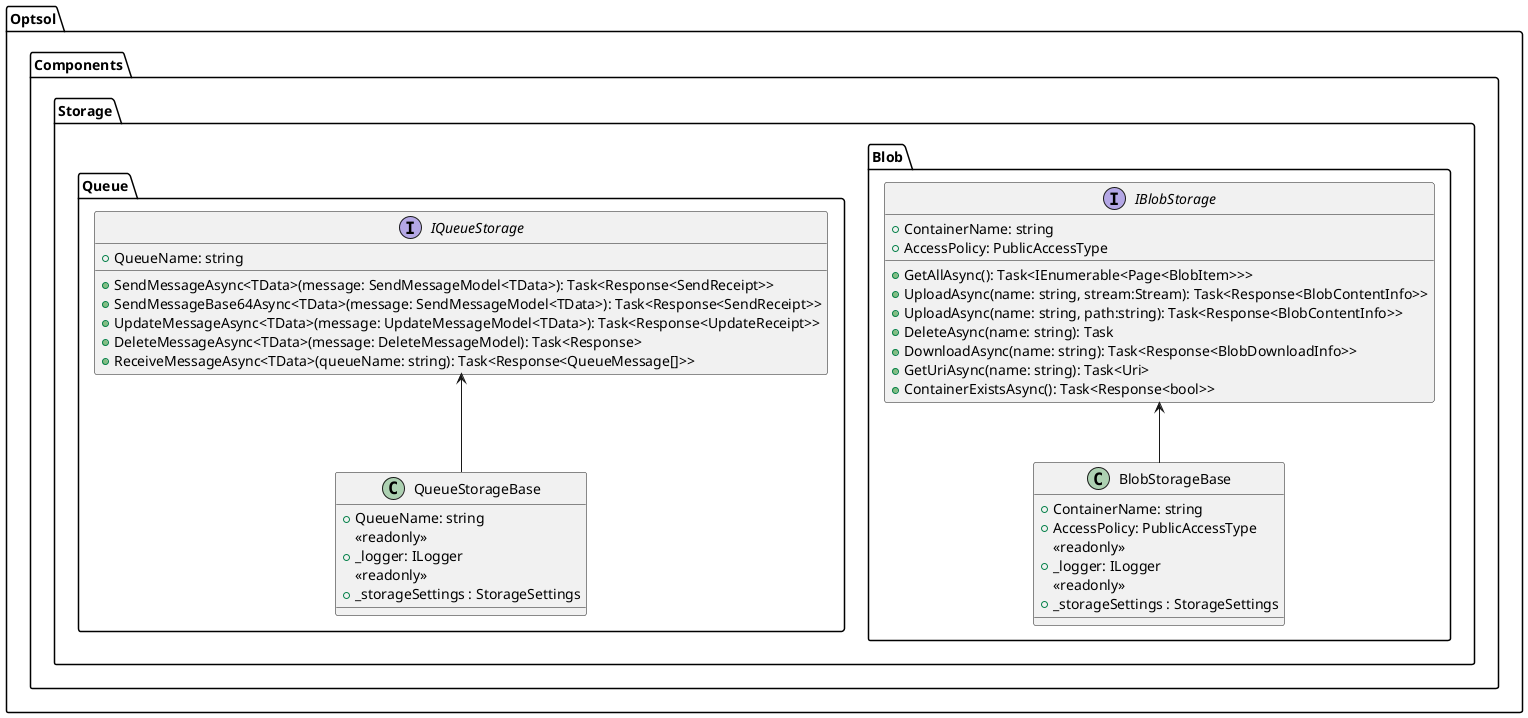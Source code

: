 @startuml storage-component

package Optsol.Components.Storage {

    package Blob {
        interface IBlobStorage{
            + ContainerName: string
            + AccessPolicy: PublicAccessType
            
            + GetAllAsync(): Task<IEnumerable<Page<BlobItem>>>
            + UploadAsync(name: string, stream:Stream): Task<Response<BlobContentInfo>>
            + UploadAsync(name: string, path:string): Task<Response<BlobContentInfo>>
            + DeleteAsync(name: string): Task
            + DownloadAsync(name: string): Task<Response<BlobDownloadInfo>>
            + GetUriAsync(name: string): Task<Uri>
            + ContainerExistsAsync(): Task<Response<bool>>
        }

        class BlobStorageBase{
            + ContainerName: string
            + AccessPolicy: PublicAccessType
            <<readonly>>
            + _logger: ILogger
            <<readonly>>
            + _storageSettings : StorageSettings

        }

        IBlobStorage <-- BlobStorageBase
    }

    package Queue {
        interface IQueueStorage{
            + QueueName: string
            
            + SendMessageAsync<TData>(message: SendMessageModel<TData>): Task<Response<SendReceipt>>
            + SendMessageBase64Async<TData>(message: SendMessageModel<TData>): Task<Response<SendReceipt>>
            + UpdateMessageAsync<TData>(message: UpdateMessageModel<TData>): Task<Response<UpdateReceipt>>
            + DeleteMessageAsync<TData>(message: DeleteMessageModel): Task<Response>
            + ReceiveMessageAsync<TData>(queueName: string): Task<Response<QueueMessage[]>>
            
        }

        class QueueStorageBase{
            + QueueName: string
            <<readonly>>
            + _logger: ILogger
            <<readonly>>
            + _storageSettings : StorageSettings

        }

        IQueueStorage <-- QueueStorageBase

    }

    

}

@enduml